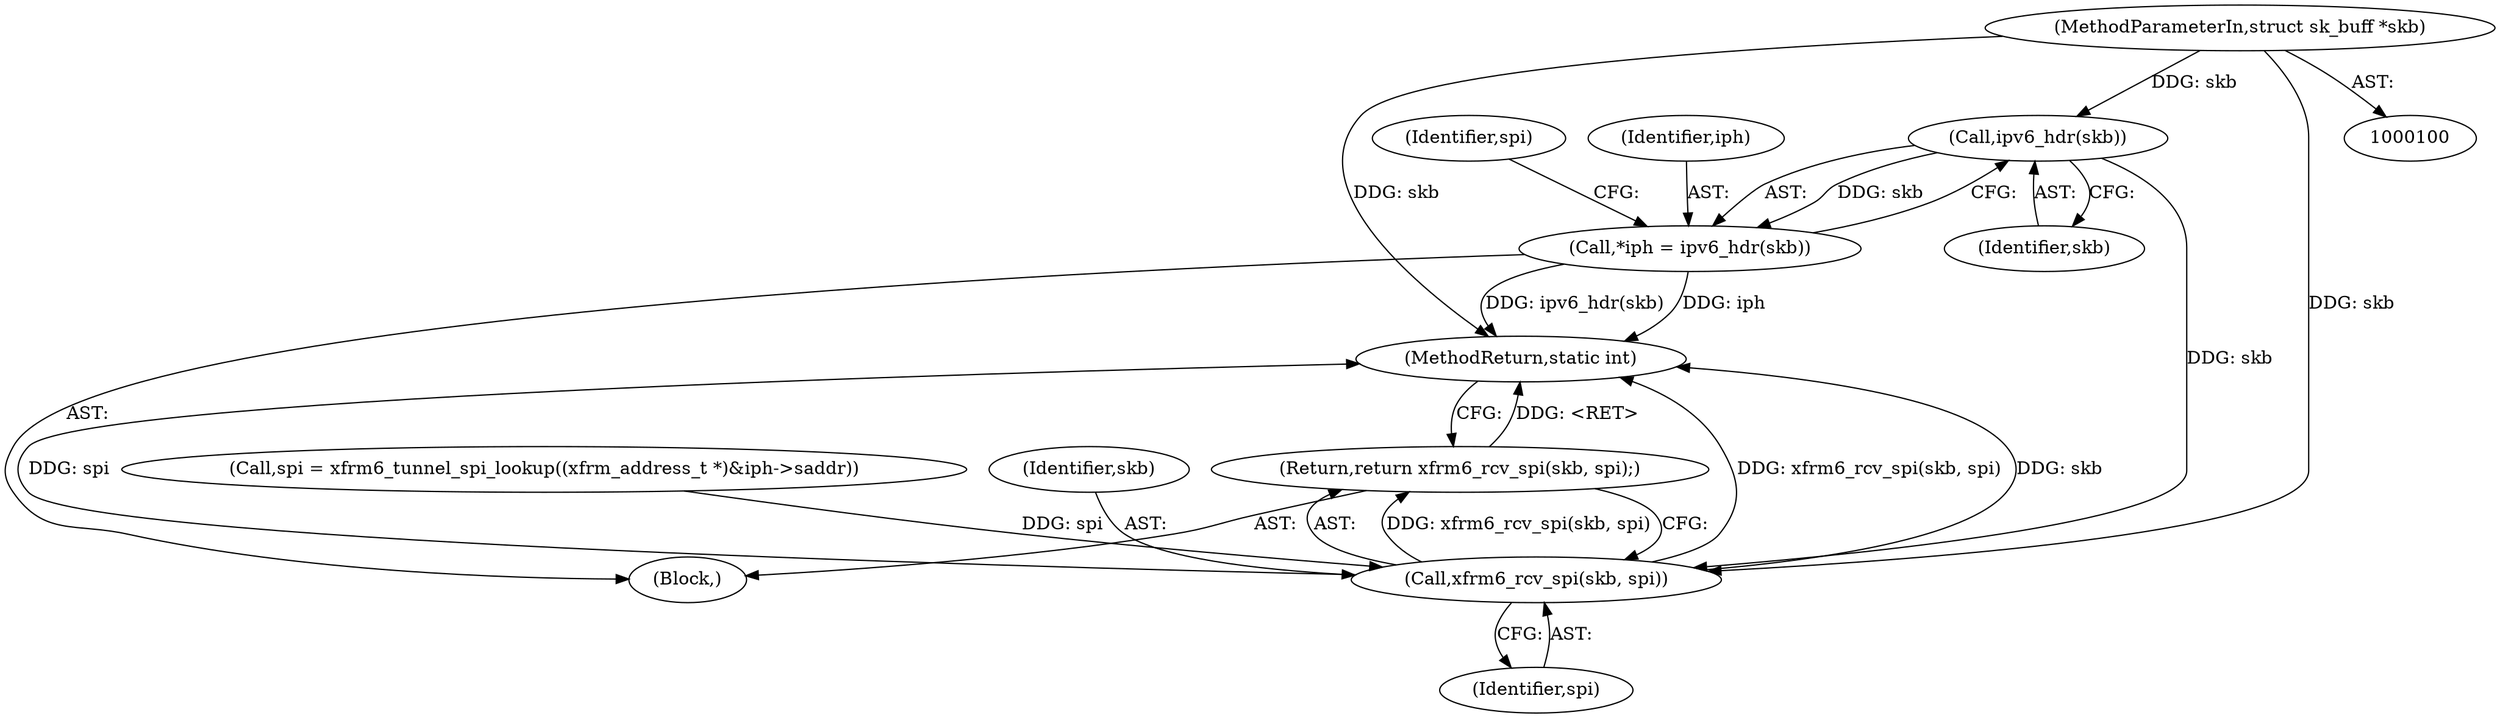 digraph "1_linux_d0772b70faaf8e9f2013b6c4273d94d5eac8047a@pointer" {
"1000106" [label="(Call,ipv6_hdr(skb))"];
"1000101" [label="(MethodParameterIn,struct sk_buff *skb)"];
"1000104" [label="(Call,*iph = ipv6_hdr(skb))"];
"1000119" [label="(Call,xfrm6_rcv_spi(skb, spi))"];
"1000118" [label="(Return,return xfrm6_rcv_spi(skb, spi);)"];
"1000118" [label="(Return,return xfrm6_rcv_spi(skb, spi);)"];
"1000122" [label="(MethodReturn,static int)"];
"1000121" [label="(Identifier,spi)"];
"1000104" [label="(Call,*iph = ipv6_hdr(skb))"];
"1000105" [label="(Identifier,iph)"];
"1000110" [label="(Identifier,spi)"];
"1000109" [label="(Call,spi = xfrm6_tunnel_spi_lookup((xfrm_address_t *)&iph->saddr))"];
"1000119" [label="(Call,xfrm6_rcv_spi(skb, spi))"];
"1000102" [label="(Block,)"];
"1000101" [label="(MethodParameterIn,struct sk_buff *skb)"];
"1000107" [label="(Identifier,skb)"];
"1000106" [label="(Call,ipv6_hdr(skb))"];
"1000120" [label="(Identifier,skb)"];
"1000106" -> "1000104"  [label="AST: "];
"1000106" -> "1000107"  [label="CFG: "];
"1000107" -> "1000106"  [label="AST: "];
"1000104" -> "1000106"  [label="CFG: "];
"1000106" -> "1000104"  [label="DDG: skb"];
"1000101" -> "1000106"  [label="DDG: skb"];
"1000106" -> "1000119"  [label="DDG: skb"];
"1000101" -> "1000100"  [label="AST: "];
"1000101" -> "1000122"  [label="DDG: skb"];
"1000101" -> "1000119"  [label="DDG: skb"];
"1000104" -> "1000102"  [label="AST: "];
"1000105" -> "1000104"  [label="AST: "];
"1000110" -> "1000104"  [label="CFG: "];
"1000104" -> "1000122"  [label="DDG: iph"];
"1000104" -> "1000122"  [label="DDG: ipv6_hdr(skb)"];
"1000119" -> "1000118"  [label="AST: "];
"1000119" -> "1000121"  [label="CFG: "];
"1000120" -> "1000119"  [label="AST: "];
"1000121" -> "1000119"  [label="AST: "];
"1000118" -> "1000119"  [label="CFG: "];
"1000119" -> "1000122"  [label="DDG: spi"];
"1000119" -> "1000122"  [label="DDG: xfrm6_rcv_spi(skb, spi)"];
"1000119" -> "1000122"  [label="DDG: skb"];
"1000119" -> "1000118"  [label="DDG: xfrm6_rcv_spi(skb, spi)"];
"1000109" -> "1000119"  [label="DDG: spi"];
"1000118" -> "1000102"  [label="AST: "];
"1000122" -> "1000118"  [label="CFG: "];
"1000118" -> "1000122"  [label="DDG: <RET>"];
}
